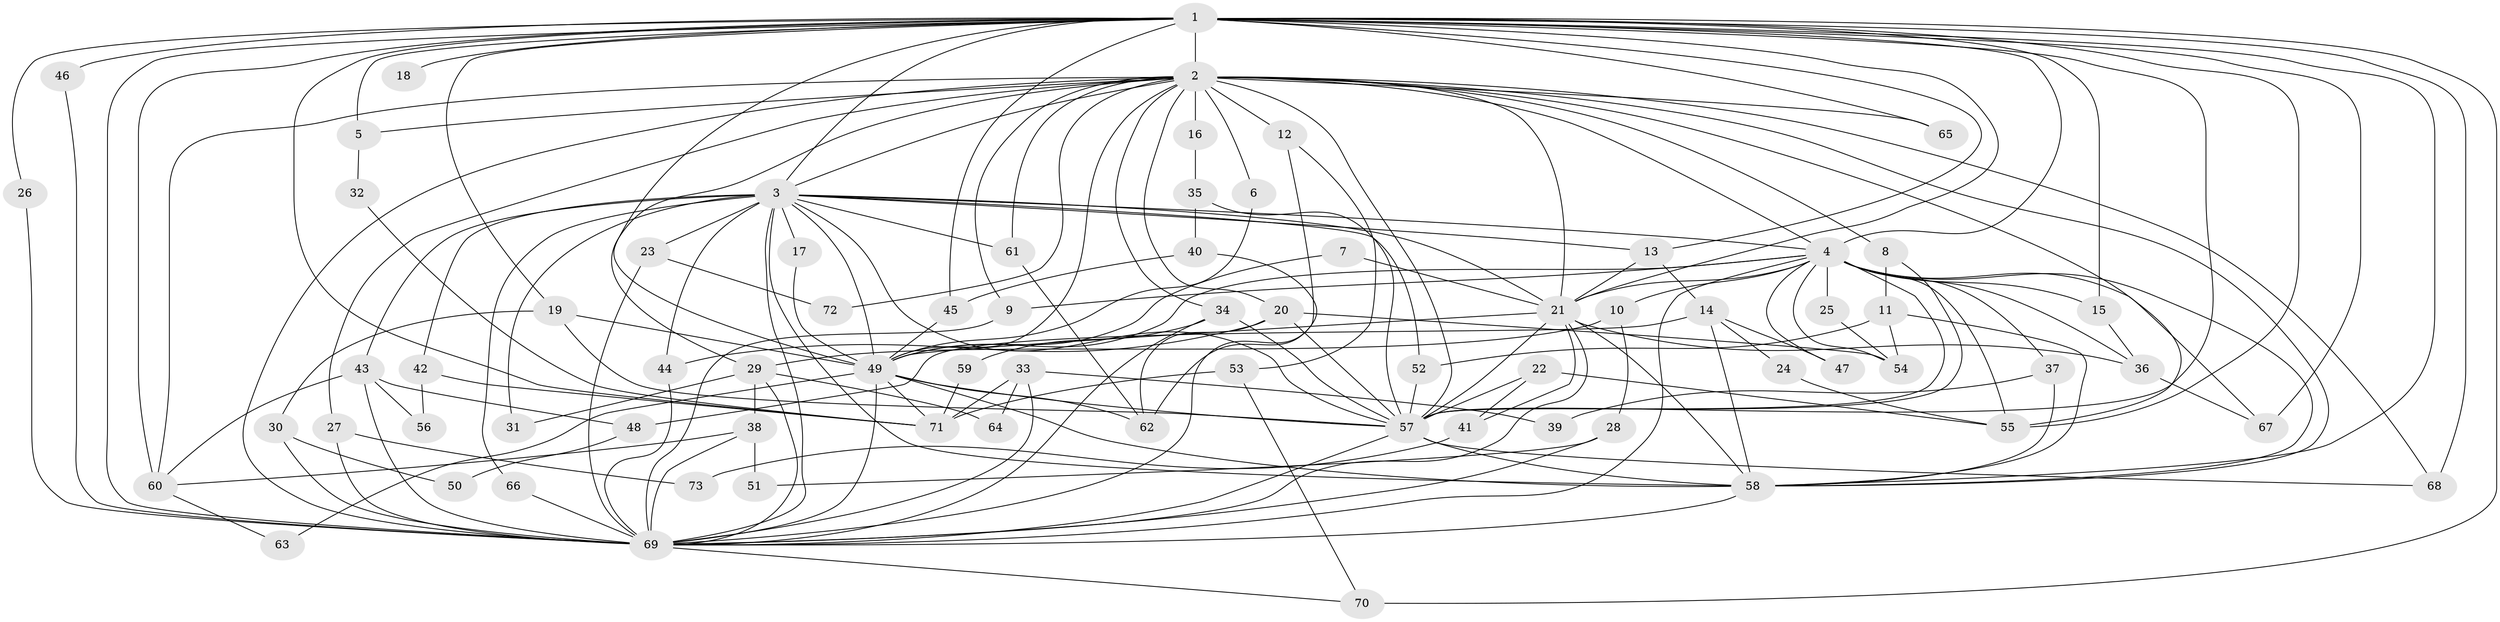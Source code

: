 // original degree distribution, {18: 0.019417475728155338, 15: 0.009708737864077669, 14: 0.019417475728155338, 27: 0.009708737864077669, 24: 0.009708737864077669, 22: 0.009708737864077669, 19: 0.009708737864077669, 29: 0.009708737864077669, 8: 0.009708737864077669, 3: 0.2524271844660194, 4: 0.0970873786407767, 2: 0.47572815533980584, 7: 0.009708737864077669, 5: 0.04854368932038835, 6: 0.009708737864077669}
// Generated by graph-tools (version 1.1) at 2025/36/03/04/25 23:36:16]
// undirected, 73 vertices, 178 edges
graph export_dot {
  node [color=gray90,style=filled];
  1;
  2;
  3;
  4;
  5;
  6;
  7;
  8;
  9;
  10;
  11;
  12;
  13;
  14;
  15;
  16;
  17;
  18;
  19;
  20;
  21;
  22;
  23;
  24;
  25;
  26;
  27;
  28;
  29;
  30;
  31;
  32;
  33;
  34;
  35;
  36;
  37;
  38;
  39;
  40;
  41;
  42;
  43;
  44;
  45;
  46;
  47;
  48;
  49;
  50;
  51;
  52;
  53;
  54;
  55;
  56;
  57;
  58;
  59;
  60;
  61;
  62;
  63;
  64;
  65;
  66;
  67;
  68;
  69;
  70;
  71;
  72;
  73;
  1 -- 2 [weight=2.0];
  1 -- 3 [weight=1.0];
  1 -- 4 [weight=1.0];
  1 -- 5 [weight=1.0];
  1 -- 13 [weight=1.0];
  1 -- 15 [weight=1.0];
  1 -- 18 [weight=1.0];
  1 -- 19 [weight=1.0];
  1 -- 21 [weight=1.0];
  1 -- 26 [weight=1.0];
  1 -- 45 [weight=1.0];
  1 -- 46 [weight=1.0];
  1 -- 49 [weight=1.0];
  1 -- 55 [weight=1.0];
  1 -- 57 [weight=1.0];
  1 -- 58 [weight=1.0];
  1 -- 60 [weight=1.0];
  1 -- 65 [weight=1.0];
  1 -- 67 [weight=1.0];
  1 -- 68 [weight=1.0];
  1 -- 69 [weight=1.0];
  1 -- 70 [weight=1.0];
  1 -- 71 [weight=2.0];
  2 -- 3 [weight=2.0];
  2 -- 4 [weight=2.0];
  2 -- 5 [weight=1.0];
  2 -- 6 [weight=1.0];
  2 -- 8 [weight=1.0];
  2 -- 9 [weight=1.0];
  2 -- 12 [weight=3.0];
  2 -- 16 [weight=2.0];
  2 -- 20 [weight=1.0];
  2 -- 21 [weight=2.0];
  2 -- 27 [weight=1.0];
  2 -- 29 [weight=1.0];
  2 -- 34 [weight=1.0];
  2 -- 49 [weight=2.0];
  2 -- 55 [weight=1.0];
  2 -- 57 [weight=3.0];
  2 -- 58 [weight=2.0];
  2 -- 60 [weight=1.0];
  2 -- 61 [weight=1.0];
  2 -- 65 [weight=1.0];
  2 -- 68 [weight=1.0];
  2 -- 69 [weight=2.0];
  2 -- 72 [weight=2.0];
  3 -- 4 [weight=1.0];
  3 -- 13 [weight=1.0];
  3 -- 17 [weight=1.0];
  3 -- 21 [weight=1.0];
  3 -- 23 [weight=1.0];
  3 -- 31 [weight=1.0];
  3 -- 42 [weight=1.0];
  3 -- 43 [weight=1.0];
  3 -- 44 [weight=1.0];
  3 -- 49 [weight=2.0];
  3 -- 52 [weight=1.0];
  3 -- 57 [weight=1.0];
  3 -- 58 [weight=2.0];
  3 -- 61 [weight=1.0];
  3 -- 66 [weight=1.0];
  3 -- 69 [weight=2.0];
  4 -- 9 [weight=1.0];
  4 -- 10 [weight=1.0];
  4 -- 15 [weight=1.0];
  4 -- 21 [weight=1.0];
  4 -- 25 [weight=1.0];
  4 -- 36 [weight=1.0];
  4 -- 37 [weight=1.0];
  4 -- 47 [weight=1.0];
  4 -- 49 [weight=1.0];
  4 -- 54 [weight=1.0];
  4 -- 55 [weight=1.0];
  4 -- 57 [weight=1.0];
  4 -- 58 [weight=1.0];
  4 -- 67 [weight=1.0];
  4 -- 69 [weight=1.0];
  5 -- 32 [weight=1.0];
  6 -- 49 [weight=1.0];
  7 -- 21 [weight=1.0];
  7 -- 49 [weight=1.0];
  8 -- 11 [weight=1.0];
  8 -- 57 [weight=1.0];
  9 -- 69 [weight=1.0];
  10 -- 28 [weight=1.0];
  10 -- 29 [weight=1.0];
  11 -- 52 [weight=1.0];
  11 -- 54 [weight=1.0];
  11 -- 58 [weight=1.0];
  12 -- 53 [weight=1.0];
  12 -- 62 [weight=1.0];
  13 -- 14 [weight=1.0];
  13 -- 21 [weight=1.0];
  14 -- 24 [weight=1.0];
  14 -- 47 [weight=1.0];
  14 -- 48 [weight=1.0];
  14 -- 58 [weight=1.0];
  15 -- 36 [weight=1.0];
  16 -- 35 [weight=1.0];
  17 -- 49 [weight=1.0];
  19 -- 30 [weight=1.0];
  19 -- 49 [weight=1.0];
  19 -- 57 [weight=1.0];
  20 -- 44 [weight=1.0];
  20 -- 54 [weight=1.0];
  20 -- 57 [weight=1.0];
  20 -- 62 [weight=1.0];
  21 -- 36 [weight=1.0];
  21 -- 41 [weight=1.0];
  21 -- 49 [weight=1.0];
  21 -- 57 [weight=1.0];
  21 -- 58 [weight=2.0];
  21 -- 69 [weight=1.0];
  22 -- 41 [weight=1.0];
  22 -- 55 [weight=1.0];
  22 -- 57 [weight=1.0];
  23 -- 69 [weight=2.0];
  23 -- 72 [weight=1.0];
  24 -- 55 [weight=1.0];
  25 -- 54 [weight=1.0];
  26 -- 69 [weight=1.0];
  27 -- 69 [weight=1.0];
  27 -- 73 [weight=1.0];
  28 -- 51 [weight=1.0];
  28 -- 69 [weight=1.0];
  29 -- 31 [weight=1.0];
  29 -- 38 [weight=1.0];
  29 -- 64 [weight=1.0];
  29 -- 69 [weight=2.0];
  30 -- 50 [weight=1.0];
  30 -- 69 [weight=1.0];
  32 -- 71 [weight=1.0];
  33 -- 39 [weight=1.0];
  33 -- 64 [weight=1.0];
  33 -- 69 [weight=1.0];
  33 -- 71 [weight=1.0];
  34 -- 57 [weight=1.0];
  34 -- 59 [weight=1.0];
  34 -- 69 [weight=1.0];
  35 -- 40 [weight=1.0];
  35 -- 57 [weight=1.0];
  36 -- 67 [weight=1.0];
  37 -- 39 [weight=1.0];
  37 -- 58 [weight=1.0];
  38 -- 51 [weight=1.0];
  38 -- 60 [weight=1.0];
  38 -- 69 [weight=1.0];
  40 -- 45 [weight=1.0];
  40 -- 69 [weight=1.0];
  41 -- 73 [weight=1.0];
  42 -- 56 [weight=1.0];
  42 -- 71 [weight=1.0];
  43 -- 48 [weight=1.0];
  43 -- 56 [weight=1.0];
  43 -- 60 [weight=1.0];
  43 -- 69 [weight=2.0];
  44 -- 69 [weight=1.0];
  45 -- 49 [weight=1.0];
  46 -- 69 [weight=1.0];
  48 -- 50 [weight=1.0];
  49 -- 57 [weight=1.0];
  49 -- 58 [weight=1.0];
  49 -- 62 [weight=1.0];
  49 -- 63 [weight=1.0];
  49 -- 69 [weight=1.0];
  49 -- 71 [weight=1.0];
  52 -- 57 [weight=1.0];
  53 -- 70 [weight=1.0];
  53 -- 71 [weight=1.0];
  57 -- 58 [weight=1.0];
  57 -- 68 [weight=1.0];
  57 -- 69 [weight=1.0];
  58 -- 69 [weight=1.0];
  59 -- 71 [weight=1.0];
  60 -- 63 [weight=1.0];
  61 -- 62 [weight=1.0];
  66 -- 69 [weight=1.0];
  69 -- 70 [weight=1.0];
}
